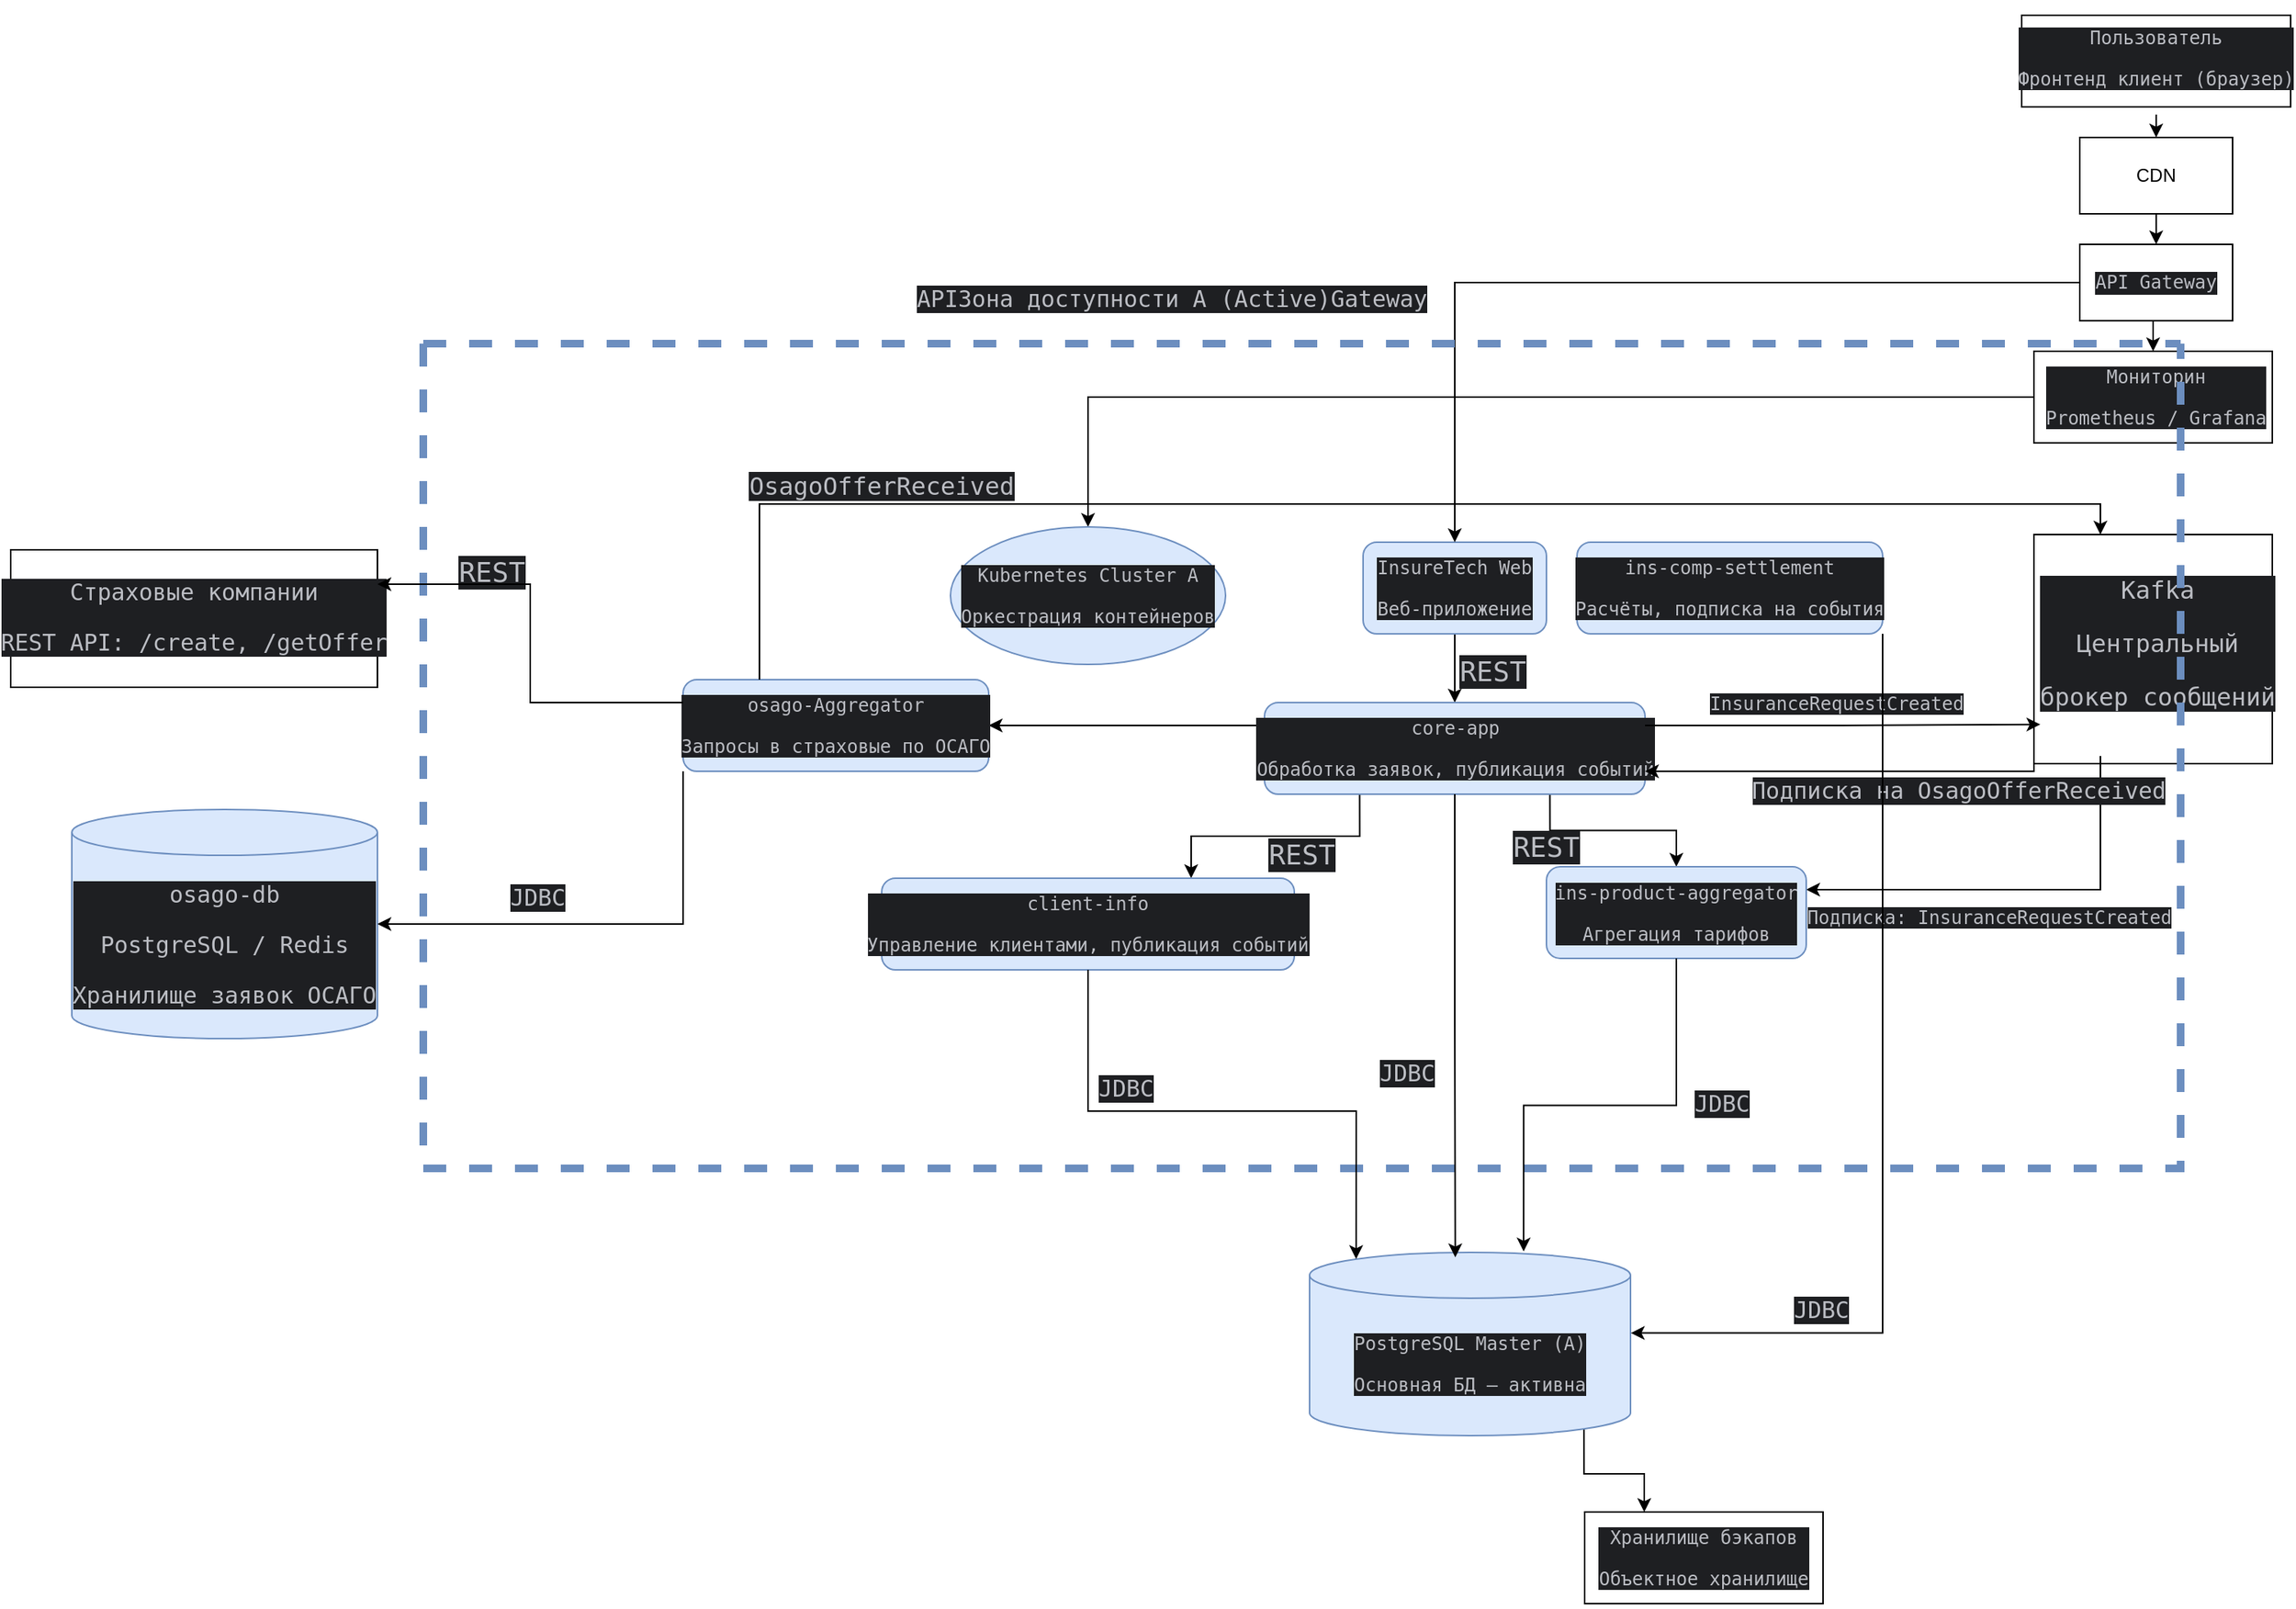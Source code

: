 <mxfile version="26.2.14">
  <diagram name="Страница — 1" id="bx8_xxog-MDYi9NOV8Kx">
    <mxGraphModel dx="4349" dy="1437" grid="1" gridSize="10" guides="1" tooltips="1" connect="1" arrows="1" fold="1" page="1" pageScale="1" pageWidth="827" pageHeight="1169" background="#FFFFFF" math="0" shadow="0">
      <root>
        <mxCell id="0" />
        <mxCell id="1" parent="0" />
        <mxCell id="gwfQxdDXelonZH8tzvoO-82" style="edgeStyle=orthogonalEdgeStyle;rounded=0;orthogonalLoop=1;jettySize=auto;html=1;exitX=0.5;exitY=1;exitDx=0;exitDy=0;entryX=0.5;entryY=0;entryDx=0;entryDy=0;" parent="1" source="gwfQxdDXelonZH8tzvoO-2" target="gwfQxdDXelonZH8tzvoO-6" edge="1">
          <mxGeometry relative="1" as="geometry" />
        </mxCell>
        <mxCell id="gwfQxdDXelonZH8tzvoO-2" value="" style="rounded=0;whiteSpace=wrap;html=1;" parent="1" vertex="1">
          <mxGeometry x="364" y="180" width="100" height="50" as="geometry" />
        </mxCell>
        <mxCell id="gwfQxdDXelonZH8tzvoO-1" value="" style="rounded=0;whiteSpace=wrap;html=1;" parent="1" vertex="1">
          <mxGeometry x="326" y="100" width="176" height="60" as="geometry" />
        </mxCell>
        <mxCell id="gwfQxdDXelonZH8tzvoO-83" style="edgeStyle=orthogonalEdgeStyle;rounded=0;orthogonalLoop=1;jettySize=auto;html=1;exitX=0.5;exitY=1;exitDx=0;exitDy=0;entryX=0.5;entryY=0;entryDx=0;entryDy=0;" parent="1" source="gwfQxdDXelonZH8tzvoO-4" target="gwfQxdDXelonZH8tzvoO-2" edge="1">
          <mxGeometry relative="1" as="geometry" />
        </mxCell>
        <mxCell id="gwfQxdDXelonZH8tzvoO-4" value="&lt;div style=&quot;background-color: rgb(30, 31, 34); color: rgb(188, 190, 196);&quot;&gt;&lt;pre style=&quot;font-family:&#39;JetBrains Mono&#39;,monospace;font-size:9,8pt;&quot;&gt;Пользователь&lt;/pre&gt;&lt;pre style=&quot;font-family:&#39;JetBrains Mono&#39;,monospace;font-size:9,8pt;&quot;&gt;&lt;div style=&quot;background-color:#1e1f22;color:#bcbec4&quot;&gt;&lt;pre style=&quot;font-family:&#39;JetBrains Mono&#39;,monospace;font-size:9,8pt;&quot;&gt;Фронтенд клиент (браузер)&lt;/pre&gt;&lt;/div&gt;&lt;/pre&gt;&lt;/div&gt;" style="text;html=1;align=center;verticalAlign=middle;whiteSpace=wrap;rounded=0;" parent="1" vertex="1">
          <mxGeometry x="364" y="90" width="100" height="75" as="geometry" />
        </mxCell>
        <mxCell id="gwfQxdDXelonZH8tzvoO-5" value="&lt;span style=&quot;background-color: light-dark(#ffffff, var(--ge-dark-color, #121212));&quot;&gt;CDN&lt;/span&gt;" style="text;html=1;align=center;verticalAlign=middle;whiteSpace=wrap;rounded=0;" parent="1" vertex="1">
          <mxGeometry x="384" y="190" width="60" height="30" as="geometry" />
        </mxCell>
        <mxCell id="gwfQxdDXelonZH8tzvoO-81" style="edgeStyle=orthogonalEdgeStyle;rounded=0;orthogonalLoop=1;jettySize=auto;html=1;exitX=0.5;exitY=1;exitDx=0;exitDy=0;entryX=0.5;entryY=0;entryDx=0;entryDy=0;" parent="1" source="gwfQxdDXelonZH8tzvoO-6" target="gwfQxdDXelonZH8tzvoO-13" edge="1">
          <mxGeometry relative="1" as="geometry" />
        </mxCell>
        <mxCell id="gwfQxdDXelonZH8tzvoO-6" value="" style="rounded=0;whiteSpace=wrap;html=1;" parent="1" vertex="1">
          <mxGeometry x="364" y="250" width="100" height="50" as="geometry" />
        </mxCell>
        <mxCell id="gwfQxdDXelonZH8tzvoO-7" value="&lt;div style=&quot;background-color:#1e1f22;color:#bcbec4&quot;&gt;&lt;pre style=&quot;font-family:&#39;JetBrains Mono&#39;,monospace;font-size:9,8pt;&quot;&gt;API Gateway&lt;/pre&gt;&lt;/div&gt;" style="text;html=1;align=center;verticalAlign=middle;whiteSpace=wrap;rounded=0;" parent="1" vertex="1">
          <mxGeometry x="384" y="260" width="60" height="30" as="geometry" />
        </mxCell>
        <mxCell id="gwfQxdDXelonZH8tzvoO-11" value="&lt;div style=&quot;background-color: rgb(30, 31, 34); color: rgb(188, 190, 196);&quot;&gt;&lt;pre style=&quot;font-family:&#39;JetBrains Mono&#39;,monospace;font-size:9,8pt;&quot;&gt;&lt;font style=&quot;font-size: 15px;&quot;&gt;APIЗона доступности A (Active)Gateway&lt;/font&gt;&lt;br&gt;&lt;/pre&gt;&lt;/div&gt;" style="text;html=1;align=center;verticalAlign=middle;whiteSpace=wrap;rounded=0;" parent="1" vertex="1">
          <mxGeometry x="-260" y="270" width="60" height="30" as="geometry" />
        </mxCell>
        <mxCell id="gwfQxdDXelonZH8tzvoO-29" style="edgeStyle=orthogonalEdgeStyle;rounded=0;orthogonalLoop=1;jettySize=auto;html=1;entryX=0.5;entryY=0;entryDx=0;entryDy=0;" parent="1" source="gwfQxdDXelonZH8tzvoO-13" target="gwfQxdDXelonZH8tzvoO-19" edge="1">
          <mxGeometry relative="1" as="geometry" />
        </mxCell>
        <mxCell id="gwfQxdDXelonZH8tzvoO-13" value="" style="rounded=0;whiteSpace=wrap;html=1;" parent="1" vertex="1">
          <mxGeometry x="334" y="320" width="156" height="60" as="geometry" />
        </mxCell>
        <mxCell id="gwfQxdDXelonZH8tzvoO-14" value="&lt;div style=&quot;background-color: rgb(30, 31, 34); color: rgb(188, 190, 196);&quot;&gt;&lt;pre style=&quot;font-family:&#39;JetBrains Mono&#39;,monospace;font-size:9,8pt;&quot;&gt;&lt;div style=&quot;background-color: rgb(30, 31, 34); color: rgb(188, 190, 196);&quot;&gt;&lt;pre style=&quot;font-family:&#39;JetBrains Mono&#39;,monospace;font-size:9,8pt;&quot;&gt;Мониторин&lt;/pre&gt;&lt;pre style=&quot;font-family:&#39;JetBrains Mono&#39;,monospace;font-size:9,8pt;&quot;&gt;Prometheus / Grafana&lt;/pre&gt;&lt;/div&gt;&lt;/pre&gt;&lt;/div&gt;" style="text;html=1;align=center;verticalAlign=middle;whiteSpace=wrap;rounded=0;" parent="1" vertex="1">
          <mxGeometry x="384" y="335" width="60" height="30" as="geometry" />
        </mxCell>
        <mxCell id="gwfQxdDXelonZH8tzvoO-42" style="edgeStyle=orthogonalEdgeStyle;rounded=0;orthogonalLoop=1;jettySize=auto;html=1;exitX=0.5;exitY=1;exitDx=0;exitDy=0;entryX=0.5;entryY=0;entryDx=0;entryDy=0;" parent="1" source="gwfQxdDXelonZH8tzvoO-23" target="gwfQxdDXelonZH8tzvoO-37" edge="1">
          <mxGeometry relative="1" as="geometry" />
        </mxCell>
        <mxCell id="gwfQxdDXelonZH8tzvoO-23" value="&lt;div style=&quot;background-color:#1e1f22;color:#bcbec4&quot;&gt;&lt;pre style=&quot;font-family:&#39;JetBrains Mono&#39;,monospace;font-size:9,8pt;&quot;&gt;InsureTech Web&lt;/pre&gt;&lt;pre style=&quot;font-family:&#39;JetBrains Mono&#39;,monospace;font-size:9,8pt;&quot;&gt;&lt;div&gt;&lt;pre style=&quot;font-family:&#39;JetBrains Mono&#39;,monospace;font-size:9,8pt;&quot;&gt;Веб-приложение&lt;/pre&gt;&lt;/div&gt;&lt;/pre&gt;&lt;/div&gt;" style="rounded=1;whiteSpace=wrap;html=1;fillColor=#dae8fc;strokeColor=#6c8ebf;" parent="1" vertex="1">
          <mxGeometry x="-105" y="445" width="120" height="60" as="geometry" />
        </mxCell>
        <mxCell id="gwfQxdDXelonZH8tzvoO-28" style="edgeStyle=orthogonalEdgeStyle;rounded=0;orthogonalLoop=1;jettySize=auto;html=1;entryX=0.5;entryY=0;entryDx=0;entryDy=0;" parent="1" source="gwfQxdDXelonZH8tzvoO-6" target="gwfQxdDXelonZH8tzvoO-23" edge="1">
          <mxGeometry relative="1" as="geometry" />
        </mxCell>
        <mxCell id="gwfQxdDXelonZH8tzvoO-53" style="edgeStyle=orthogonalEdgeStyle;rounded=0;orthogonalLoop=1;jettySize=auto;html=1;exitX=0.25;exitY=1;exitDx=0;exitDy=0;entryX=0.75;entryY=0;entryDx=0;entryDy=0;" parent="1" source="gwfQxdDXelonZH8tzvoO-37" target="gwfQxdDXelonZH8tzvoO-49" edge="1">
          <mxGeometry relative="1" as="geometry" />
        </mxCell>
        <mxCell id="gwfQxdDXelonZH8tzvoO-54" style="edgeStyle=orthogonalEdgeStyle;rounded=0;orthogonalLoop=1;jettySize=auto;html=1;exitX=0.75;exitY=1;exitDx=0;exitDy=0;entryX=0.5;entryY=0;entryDx=0;entryDy=0;" parent="1" source="gwfQxdDXelonZH8tzvoO-37" target="gwfQxdDXelonZH8tzvoO-50" edge="1">
          <mxGeometry relative="1" as="geometry" />
        </mxCell>
        <mxCell id="gwfQxdDXelonZH8tzvoO-129" style="edgeStyle=orthogonalEdgeStyle;rounded=0;orthogonalLoop=1;jettySize=auto;html=1;exitX=0;exitY=0.25;exitDx=0;exitDy=0;entryX=1;entryY=0.5;entryDx=0;entryDy=0;" parent="1" source="gwfQxdDXelonZH8tzvoO-37" target="gwfQxdDXelonZH8tzvoO-115" edge="1">
          <mxGeometry relative="1" as="geometry" />
        </mxCell>
        <mxCell id="gwfQxdDXelonZH8tzvoO-37" value="&lt;div style=&quot;background-color: rgb(30, 31, 34); color: rgb(188, 190, 196);&quot;&gt;&lt;pre style=&quot;font-family:&#39;JetBrains Mono&#39;,monospace;font-size:9,8pt;&quot;&gt;&lt;div style=&quot;background-color: rgb(30, 31, 34); color: rgb(188, 190, 196);&quot;&gt;&lt;pre style=&quot;font-family:&#39;JetBrains Mono&#39;,monospace;font-size:9,8pt;&quot;&gt;core-app&lt;/pre&gt;&lt;pre style=&quot;font-family:&#39;JetBrains Mono&#39;,monospace;font-size:9,8pt;&quot;&gt;&lt;div style=&quot;background-color:#1e1f22;color:#bcbec4&quot;&gt;&lt;pre style=&quot;font-family:&#39;JetBrains Mono&#39;,monospace;font-size:9,8pt;&quot;&gt;Обработка заявок, публикация событий&lt;/pre&gt;&lt;/div&gt;&lt;/pre&gt;&lt;/div&gt;&lt;/pre&gt;&lt;/div&gt;" style="rounded=1;whiteSpace=wrap;html=1;fillColor=#dae8fc;strokeColor=#6c8ebf;" parent="1" vertex="1">
          <mxGeometry x="-169.5" y="550" width="249" height="60" as="geometry" />
        </mxCell>
        <mxCell id="gwfQxdDXelonZH8tzvoO-40" value="&lt;div style=&quot;background-color: rgb(30, 31, 34); color: rgb(188, 190, 196);&quot;&gt;&lt;pre style=&quot;font-family:&#39;JetBrains Mono&#39;,monospace;font-size:9,8pt;&quot;&gt;&lt;div style=&quot;background-color:#1e1f22;color:#bcbec4&quot;&gt;&lt;pre style=&quot;font-family:&#39;JetBrains Mono&#39;,monospace;font-size:9,8pt;&quot;&gt;ins-comp-settlement&lt;/pre&gt;&lt;pre style=&quot;font-family:&#39;JetBrains Mono&#39;,monospace;font-size:9,8pt;&quot;&gt;&lt;div&gt;&lt;pre style=&quot;font-family:&#39;JetBrains Mono&#39;,monospace;font-size:9,8pt;&quot;&gt;Расчёты, подписка на события&lt;/pre&gt;&lt;/div&gt;&lt;/pre&gt;&lt;/div&gt;&lt;/pre&gt;&lt;/div&gt;" style="rounded=1;whiteSpace=wrap;html=1;fillColor=#dae8fc;strokeColor=#6c8ebf;" parent="1" vertex="1">
          <mxGeometry x="35" y="445" width="200" height="60" as="geometry" />
        </mxCell>
        <mxCell id="gwfQxdDXelonZH8tzvoO-133" style="edgeStyle=orthogonalEdgeStyle;rounded=0;orthogonalLoop=1;jettySize=auto;html=1;exitX=0;exitY=1;exitDx=0;exitDy=0;entryX=1;entryY=0.75;entryDx=0;entryDy=0;" parent="1" source="gwfQxdDXelonZH8tzvoO-45" target="gwfQxdDXelonZH8tzvoO-37" edge="1">
          <mxGeometry relative="1" as="geometry">
            <Array as="points">
              <mxPoint x="334" y="595" />
            </Array>
          </mxGeometry>
        </mxCell>
        <mxCell id="gwfQxdDXelonZH8tzvoO-45" value="" style="rounded=0;whiteSpace=wrap;html=1;" parent="1" vertex="1">
          <mxGeometry x="334" y="440" width="156" height="150" as="geometry" />
        </mxCell>
        <mxCell id="gwfQxdDXelonZH8tzvoO-70" style="edgeStyle=orthogonalEdgeStyle;rounded=0;orthogonalLoop=1;jettySize=auto;html=1;exitX=0.25;exitY=1;exitDx=0;exitDy=0;entryX=1;entryY=0.25;entryDx=0;entryDy=0;" parent="1" source="gwfQxdDXelonZH8tzvoO-46" target="gwfQxdDXelonZH8tzvoO-50" edge="1">
          <mxGeometry relative="1" as="geometry" />
        </mxCell>
        <mxCell id="gwfQxdDXelonZH8tzvoO-46" value="&lt;div style=&quot;background-color: rgb(30, 31, 34); color: rgb(188, 190, 196);&quot;&gt;&lt;pre style=&quot;font-family:&#39;JetBrains Mono&#39;,monospace;font-size:9,8pt;&quot;&gt;&lt;div style=&quot;background-color: rgb(30, 31, 34); color: rgb(188, 190, 196);&quot;&gt;&lt;pre style=&quot;font-family:&#39;JetBrains Mono&#39;,monospace;font-size:9,8pt;&quot;&gt;&lt;div style=&quot;background-color: rgb(30, 31, 34); color: rgb(188, 190, 196);&quot;&gt;&lt;pre style=&quot;font-family:&#39;JetBrains Mono&#39;,monospace;font-size:9,8pt;&quot;&gt;&lt;font style=&quot;font-size: 16px;&quot;&gt;Kafka&lt;/font&gt;&lt;/pre&gt;&lt;pre style=&quot;font-family:&#39;JetBrains Mono&#39;,monospace;font-size:9,8pt;&quot;&gt;&lt;font style=&quot;font-size: 16px;&quot;&gt;&lt;div style=&quot;background-color: rgb(30, 31, 34); color: rgb(188, 190, 196);&quot;&gt;&lt;pre style=&quot;font-family: &amp;quot;JetBrains Mono&amp;quot;, monospace;&quot;&gt;Центральный&lt;/pre&gt;&lt;pre style=&quot;font-family: &amp;quot;JetBrains Mono&amp;quot;, monospace;&quot;&gt;брокер сообщений&lt;/pre&gt;&lt;/div&gt;&lt;/font&gt;&lt;/pre&gt;&lt;/div&gt;&lt;/pre&gt;&lt;/div&gt;&lt;/pre&gt;&lt;/div&gt;" style="text;html=1;align=center;verticalAlign=middle;whiteSpace=wrap;rounded=0;" parent="1" vertex="1">
          <mxGeometry x="340" y="440" width="150" height="145" as="geometry" />
        </mxCell>
        <mxCell id="gwfQxdDXelonZH8tzvoO-50" value="&lt;div style=&quot;background-color: rgb(30, 31, 34); color: rgb(188, 190, 196);&quot;&gt;&lt;pre style=&quot;font-family:&#39;JetBrains Mono&#39;,monospace;font-size:9,8pt;&quot;&gt;&lt;div style=&quot;background-color:#1e1f22;color:#bcbec4&quot;&gt;&lt;pre style=&quot;font-family:&#39;JetBrains Mono&#39;,monospace;font-size:9,8pt;&quot;&gt;ins-product-aggregator&lt;/pre&gt;&lt;pre style=&quot;font-family:&#39;JetBrains Mono&#39;,monospace;font-size:9,8pt;&quot;&gt;&lt;div&gt;&lt;pre style=&quot;font-family:&#39;JetBrains Mono&#39;,monospace;font-size:9,8pt;&quot;&gt;Агрегация тарифов&lt;/pre&gt;&lt;/div&gt;&lt;/pre&gt;&lt;/div&gt;&lt;/pre&gt;&lt;/div&gt;" style="rounded=1;whiteSpace=wrap;html=1;fillColor=#dae8fc;strokeColor=#6c8ebf;" parent="1" vertex="1">
          <mxGeometry x="15" y="657.5" width="170" height="60" as="geometry" />
        </mxCell>
        <mxCell id="gwfQxdDXelonZH8tzvoO-62" value="&lt;div style=&quot;background-color: rgb(30, 31, 34); color: rgb(188, 190, 196);&quot;&gt;&lt;pre style=&quot;font-family:&#39;JetBrains Mono&#39;,monospace;font-size:9,8pt;&quot;&gt;&lt;font style=&quot;font-size: 18px;&quot;&gt;REST&lt;/font&gt;&lt;/pre&gt;&lt;/div&gt;" style="text;whiteSpace=wrap;html=1;align=center;" parent="1" vertex="1">
          <mxGeometry x="-45" y="500" width="50" height="50" as="geometry" />
        </mxCell>
        <mxCell id="gwfQxdDXelonZH8tzvoO-79" value="" style="swimlane;startSize=0;fillColor=#dae8fc;strokeColor=#6c8ebf;dashed=1;strokeWidth=5;" parent="1" vertex="1">
          <mxGeometry x="-720" y="315" width="1150" height="540" as="geometry" />
        </mxCell>
        <mxCell id="gwfQxdDXelonZH8tzvoO-73" value="&lt;div style=&quot;background-color:#1e1f22;color:#bcbec4&quot;&gt;&lt;pre style=&quot;font-family:&#39;JetBrains Mono&#39;,monospace;font-size:9,8pt;&quot;&gt;InsuranceRequestCreated&lt;/pre&gt;&lt;/div&gt;" style="text;whiteSpace=wrap;html=1;" parent="gwfQxdDXelonZH8tzvoO-79" vertex="1">
          <mxGeometry x="840" y="210" width="164" height="40" as="geometry" />
        </mxCell>
        <mxCell id="gwfQxdDXelonZH8tzvoO-19" value="&lt;div style=&quot;background-color:#1e1f22;color:#bcbec4&quot;&gt;&lt;pre style=&quot;font-family:&#39;JetBrains Mono&#39;,monospace;font-size:9,8pt;&quot;&gt;Kubernetes Cluster A&lt;/pre&gt;&lt;pre style=&quot;font-family:&#39;JetBrains Mono&#39;,monospace;font-size:9,8pt;&quot;&gt;&lt;div&gt;&lt;pre style=&quot;font-family:&#39;JetBrains Mono&#39;,monospace;font-size:9,8pt;&quot;&gt;Оркестрация контейнеров&lt;/pre&gt;&lt;/div&gt;&lt;/pre&gt;&lt;/div&gt;" style="ellipse;whiteSpace=wrap;html=1;fillColor=#dae8fc;strokeColor=#6c8ebf;" parent="gwfQxdDXelonZH8tzvoO-79" vertex="1">
          <mxGeometry x="345" y="120" width="180" height="90" as="geometry" />
        </mxCell>
        <mxCell id="gwfQxdDXelonZH8tzvoO-49" value="&lt;div style=&quot;background-color: rgb(30, 31, 34); color: rgb(188, 190, 196);&quot;&gt;&lt;pre style=&quot;font-family:&#39;JetBrains Mono&#39;,monospace;font-size:9,8pt;&quot;&gt;client-info&lt;/pre&gt;&lt;pre style=&quot;font-family:&#39;JetBrains Mono&#39;,monospace;font-size:9,8pt;&quot;&gt;&lt;div style=&quot;background-color:#1e1f22;color:#bcbec4&quot;&gt;&lt;pre style=&quot;font-family:&#39;JetBrains Mono&#39;,monospace;font-size:9,8pt;&quot;&gt;Управление клиентами, публикация событий&lt;/pre&gt;&lt;/div&gt;&lt;/pre&gt;&lt;/div&gt;" style="rounded=1;whiteSpace=wrap;html=1;fillColor=#dae8fc;strokeColor=#6c8ebf;" parent="gwfQxdDXelonZH8tzvoO-79" vertex="1">
          <mxGeometry x="300" y="350" width="270" height="60" as="geometry" />
        </mxCell>
        <mxCell id="gwfQxdDXelonZH8tzvoO-57" value="&lt;div style=&quot;background-color: rgb(30, 31, 34); color: rgb(188, 190, 196);&quot;&gt;&lt;pre style=&quot;font-family:&#39;JetBrains Mono&#39;,monospace;font-size:9,8pt;&quot;&gt;&lt;font style=&quot;font-size: 18px;&quot;&gt;REST&lt;/font&gt;&lt;/pre&gt;&lt;/div&gt;" style="text;whiteSpace=wrap;html=1;align=center;" parent="gwfQxdDXelonZH8tzvoO-79" vertex="1">
          <mxGeometry x="710" y="300" width="50" height="50" as="geometry" />
        </mxCell>
        <mxCell id="gwfQxdDXelonZH8tzvoO-58" value="&lt;div style=&quot;background-color: rgb(30, 31, 34); color: rgb(188, 190, 196);&quot;&gt;&lt;pre style=&quot;font-family:&#39;JetBrains Mono&#39;,monospace;font-size:9,8pt;&quot;&gt;&lt;font style=&quot;font-size: 18px;&quot;&gt;REST&lt;/font&gt;&lt;/pre&gt;&lt;/div&gt;" style="text;whiteSpace=wrap;html=1;align=center;" parent="gwfQxdDXelonZH8tzvoO-79" vertex="1">
          <mxGeometry x="550" y="305" width="50" height="50" as="geometry" />
        </mxCell>
        <mxCell id="gwfQxdDXelonZH8tzvoO-103" value="&lt;div style=&quot;background-color: rgb(30, 31, 34); color: rgb(188, 190, 196);&quot;&gt;&lt;pre style=&quot;font-family:&#39;JetBrains Mono&#39;,monospace;font-size:9,8pt;&quot;&gt;&lt;font style=&quot;font-size: 15px;&quot;&gt;JDBC&lt;/font&gt;&lt;/pre&gt;&lt;/div&gt;" style="text;whiteSpace=wrap;html=1;align=center;" parent="gwfQxdDXelonZH8tzvoO-79" vertex="1">
          <mxGeometry x="435" y="460" width="50" height="40" as="geometry" />
        </mxCell>
        <mxCell id="gwfQxdDXelonZH8tzvoO-105" value="&lt;div style=&quot;background-color: rgb(30, 31, 34); color: rgb(188, 190, 196);&quot;&gt;&lt;pre style=&quot;font-family:&#39;JetBrains Mono&#39;,monospace;font-size:9,8pt;&quot;&gt;&lt;font style=&quot;font-size: 15px;&quot;&gt;JDBC&lt;/font&gt;&lt;/pre&gt;&lt;/div&gt;" style="text;whiteSpace=wrap;html=1;align=center;" parent="gwfQxdDXelonZH8tzvoO-79" vertex="1">
          <mxGeometry x="619" y="450" width="50" height="40" as="geometry" />
        </mxCell>
        <mxCell id="gwfQxdDXelonZH8tzvoO-106" value="&lt;div style=&quot;background-color: rgb(30, 31, 34); color: rgb(188, 190, 196);&quot;&gt;&lt;pre style=&quot;font-family:&#39;JetBrains Mono&#39;,monospace;font-size:9,8pt;&quot;&gt;&lt;font style=&quot;font-size: 15px;&quot;&gt;JDBC&lt;/font&gt;&lt;/pre&gt;&lt;/div&gt;" style="text;whiteSpace=wrap;html=1;align=center;" parent="gwfQxdDXelonZH8tzvoO-79" vertex="1">
          <mxGeometry x="825" y="470" width="50" height="40" as="geometry" />
        </mxCell>
        <mxCell id="gwfQxdDXelonZH8tzvoO-63" value="&lt;div style=&quot;background-color:#1e1f22;color:#bcbec4&quot;&gt;&lt;pre style=&quot;font-family:&#39;JetBrains Mono&#39;,monospace;font-size:9,8pt;&quot;&gt;Подписка: InsuranceRequestCreated&lt;/pre&gt;&lt;/div&gt;" style="text;whiteSpace=wrap;html=1;align=center;" parent="gwfQxdDXelonZH8tzvoO-79" vertex="1">
          <mxGeometry x="900" y="350" width="250" height="40" as="geometry" />
        </mxCell>
        <mxCell id="gwfQxdDXelonZH8tzvoO-115" value="&lt;div style=&quot;background-color: rgb(30, 31, 34); color: rgb(188, 190, 196);&quot;&gt;&lt;pre style=&quot;font-family:&#39;JetBrains Mono&#39;,monospace;font-size:9,8pt;&quot;&gt;&lt;div style=&quot;background-color:#1e1f22;color:#bcbec4&quot;&gt;&lt;pre style=&quot;font-family:&#39;JetBrains Mono&#39;,monospace;font-size:9,8pt;&quot;&gt;osago-Aggregator&lt;/pre&gt;&lt;/div&gt;&lt;/pre&gt;&lt;pre style=&quot;font-family:&#39;JetBrains Mono&#39;,monospace;font-size:9,8pt;&quot;&gt;&lt;div style=&quot;background-color:#1e1f22;color:#bcbec4&quot;&gt;&lt;pre style=&quot;font-family:&#39;JetBrains Mono&#39;,monospace;font-size:9,8pt;&quot;&gt;Запросы в страховые по ОСАГО&lt;/pre&gt;&lt;/div&gt;&lt;/pre&gt;&lt;/div&gt;" style="rounded=1;whiteSpace=wrap;html=1;fillColor=#dae8fc;strokeColor=#6c8ebf;" parent="gwfQxdDXelonZH8tzvoO-79" vertex="1">
          <mxGeometry x="170" y="220" width="200" height="60" as="geometry" />
        </mxCell>
        <mxCell id="gwfQxdDXelonZH8tzvoO-130" value="&lt;div style=&quot;background-color: rgb(30, 31, 34); color: rgb(188, 190, 196);&quot;&gt;&lt;pre style=&quot;font-family:&#39;JetBrains Mono&#39;,monospace;font-size:9,8pt;&quot;&gt;&lt;font style=&quot;font-size: 16px;&quot;&gt;OsagoOfferReceived&lt;/font&gt;&lt;/pre&gt;&lt;/div&gt;" style="text;whiteSpace=wrap;html=1;align=center;" parent="gwfQxdDXelonZH8tzvoO-79" vertex="1">
          <mxGeometry x="220" y="65" width="160" height="40" as="geometry" />
        </mxCell>
        <mxCell id="gwfQxdDXelonZH8tzvoO-134" value="&lt;div style=&quot;background-color: rgb(30, 31, 34); color: rgb(188, 190, 196);&quot;&gt;&lt;pre style=&quot;font-family:&#39;JetBrains Mono&#39;,monospace;font-size:9,8pt;&quot;&gt;&lt;font style=&quot;font-size: 15px;&quot;&gt;Подписка на OsagoOfferReceived&lt;/font&gt;&lt;/pre&gt;&lt;/div&gt;" style="text;whiteSpace=wrap;html=1;align=center;" parent="gwfQxdDXelonZH8tzvoO-79" vertex="1">
          <mxGeometry x="890" y="265" width="230" height="40" as="geometry" />
        </mxCell>
        <mxCell id="gwfQxdDXelonZH8tzvoO-139" value="&lt;div style=&quot;background-color: rgb(30, 31, 34); color: rgb(188, 190, 196);&quot;&gt;&lt;pre style=&quot;font-family:&#39;JetBrains Mono&#39;,monospace;font-size:9,8pt;&quot;&gt;&lt;font style=&quot;font-size: 15px;&quot;&gt;JDBC&lt;/font&gt;&lt;/pre&gt;&lt;/div&gt;" style="text;whiteSpace=wrap;html=1;align=center;" parent="gwfQxdDXelonZH8tzvoO-79" vertex="1">
          <mxGeometry x="50" y="335" width="50" height="40" as="geometry" />
        </mxCell>
        <mxCell id="gwfQxdDXelonZH8tzvoO-140" value="&lt;div style=&quot;background-color: rgb(30, 31, 34); color: rgb(188, 190, 196);&quot;&gt;&lt;pre style=&quot;font-family:&#39;JetBrains Mono&#39;,monospace;font-size:9,8pt;&quot;&gt;&lt;font style=&quot;font-size: 18px;&quot;&gt;REST&lt;/font&gt;&lt;/pre&gt;&lt;/div&gt;" style="text;whiteSpace=wrap;html=1;align=center;" parent="gwfQxdDXelonZH8tzvoO-79" vertex="1">
          <mxGeometry x="20" y="120" width="50" height="50" as="geometry" />
        </mxCell>
        <mxCell id="gwfQxdDXelonZH8tzvoO-102" style="edgeStyle=orthogonalEdgeStyle;rounded=0;orthogonalLoop=1;jettySize=auto;html=1;exitX=0.855;exitY=1;exitDx=0;exitDy=-4.35;exitPerimeter=0;entryX=0.25;entryY=0;entryDx=0;entryDy=0;" parent="1" source="gwfQxdDXelonZH8tzvoO-84" target="gwfQxdDXelonZH8tzvoO-101" edge="1">
          <mxGeometry relative="1" as="geometry" />
        </mxCell>
        <mxCell id="gwfQxdDXelonZH8tzvoO-84" value="&lt;div style=&quot;background-color: rgb(30, 31, 34); color: rgb(188, 190, 196);&quot;&gt;&lt;pre style=&quot;font-family:&#39;JetBrains Mono&#39;,monospace;font-size:9,8pt;&quot;&gt;PostgreSQL Master (A)&lt;/pre&gt;&lt;pre style=&quot;font-family:&#39;JetBrains Mono&#39;,monospace;font-size:9,8pt;&quot;&gt;&lt;div style=&quot;background-color:#1e1f22;color:#bcbec4&quot;&gt;&lt;pre style=&quot;font-family:&#39;JetBrains Mono&#39;,monospace;font-size:9,8pt;&quot;&gt;Основная БД — активна&lt;/pre&gt;&lt;/div&gt;&lt;/pre&gt;&lt;/div&gt;" style="shape=cylinder3;whiteSpace=wrap;html=1;boundedLbl=1;backgroundOutline=1;size=15;fillColor=#dae8fc;strokeColor=#6c8ebf;" parent="1" vertex="1">
          <mxGeometry x="-140" y="910" width="210" height="120" as="geometry" />
        </mxCell>
        <mxCell id="gwfQxdDXelonZH8tzvoO-88" style="edgeStyle=orthogonalEdgeStyle;rounded=0;orthogonalLoop=1;jettySize=auto;html=1;exitX=0.5;exitY=1;exitDx=0;exitDy=0;entryX=0.145;entryY=0;entryDx=0;entryDy=4.35;entryPerimeter=0;" parent="1" source="gwfQxdDXelonZH8tzvoO-49" target="gwfQxdDXelonZH8tzvoO-84" edge="1">
          <mxGeometry relative="1" as="geometry" />
        </mxCell>
        <mxCell id="gwfQxdDXelonZH8tzvoO-89" style="edgeStyle=orthogonalEdgeStyle;rounded=0;orthogonalLoop=1;jettySize=auto;html=1;exitX=0.5;exitY=1;exitDx=0;exitDy=0;entryX=0.667;entryY=-0.005;entryDx=0;entryDy=0;entryPerimeter=0;" parent="1" source="gwfQxdDXelonZH8tzvoO-50" target="gwfQxdDXelonZH8tzvoO-84" edge="1">
          <mxGeometry relative="1" as="geometry" />
        </mxCell>
        <mxCell id="gwfQxdDXelonZH8tzvoO-91" style="edgeStyle=orthogonalEdgeStyle;rounded=0;orthogonalLoop=1;jettySize=auto;html=1;exitX=1;exitY=1;exitDx=0;exitDy=0;entryX=1.001;entryY=0.44;entryDx=0;entryDy=0;entryPerimeter=0;" parent="1" source="gwfQxdDXelonZH8tzvoO-40" target="gwfQxdDXelonZH8tzvoO-84" edge="1">
          <mxGeometry relative="1" as="geometry" />
        </mxCell>
        <mxCell id="gwfQxdDXelonZH8tzvoO-93" style="edgeStyle=orthogonalEdgeStyle;rounded=0;orthogonalLoop=1;jettySize=auto;html=1;exitX=0.5;exitY=1;exitDx=0;exitDy=0;entryX=0.454;entryY=0.027;entryDx=0;entryDy=0;entryPerimeter=0;" parent="1" source="gwfQxdDXelonZH8tzvoO-37" target="gwfQxdDXelonZH8tzvoO-84" edge="1">
          <mxGeometry relative="1" as="geometry" />
        </mxCell>
        <mxCell id="gwfQxdDXelonZH8tzvoO-101" value="&lt;div style=&quot;background-color:#1e1f22;color:#bcbec4&quot;&gt;&lt;pre style=&quot;font-family:&#39;JetBrains Mono&#39;,monospace;font-size:9,8pt;&quot;&gt;Хранилище бэкапов&lt;/pre&gt;&lt;pre style=&quot;font-family:&#39;JetBrains Mono&#39;,monospace;font-size:9,8pt;&quot;&gt;&lt;div&gt;&lt;pre style=&quot;font-family:&#39;JetBrains Mono&#39;,monospace;font-size:9,8pt;&quot;&gt;Объектное хранилище&lt;/pre&gt;&lt;/div&gt;&lt;/pre&gt;&lt;/div&gt;" style="rounded=0;whiteSpace=wrap;html=1;" parent="1" vertex="1">
          <mxGeometry x="40" y="1080" width="156" height="60" as="geometry" />
        </mxCell>
        <mxCell id="gwfQxdDXelonZH8tzvoO-104" value="&lt;div style=&quot;background-color: rgb(30, 31, 34); color: rgb(188, 190, 196);&quot;&gt;&lt;pre style=&quot;font-family:&#39;JetBrains Mono&#39;,monospace;font-size:9,8pt;&quot;&gt;&lt;font style=&quot;font-size: 15px;&quot;&gt;JDBC&lt;/font&gt;&lt;/pre&gt;&lt;/div&gt;" style="text;whiteSpace=wrap;html=1;align=center;" parent="1" vertex="1">
          <mxGeometry x="170" y="920" width="50" height="40" as="geometry" />
        </mxCell>
        <mxCell id="gwfQxdDXelonZH8tzvoO-132" style="edgeStyle=orthogonalEdgeStyle;rounded=0;orthogonalLoop=1;jettySize=auto;html=1;exitX=1;exitY=0.25;exitDx=0;exitDy=0;entryX=0.027;entryY=0.829;entryDx=0;entryDy=0;entryPerimeter=0;" parent="1" source="gwfQxdDXelonZH8tzvoO-37" target="gwfQxdDXelonZH8tzvoO-45" edge="1">
          <mxGeometry relative="1" as="geometry" />
        </mxCell>
        <mxCell id="gwfQxdDXelonZH8tzvoO-135" value="&lt;div style=&quot;background-color: rgb(30, 31, 34); color: rgb(188, 190, 196);&quot;&gt;&lt;pre style=&quot;font-family:&#39;JetBrains Mono&#39;,monospace;font-size:9,8pt;&quot;&gt;&lt;font style=&quot;font-size: 15px;&quot;&gt;Страховые компании&lt;/font&gt;&lt;/pre&gt;&lt;pre style=&quot;font-family:&#39;JetBrains Mono&#39;,monospace;font-size:9,8pt;&quot;&gt;&lt;font style=&quot;font-size: 15px;&quot;&gt;&lt;div style=&quot;background-color:#1e1f22;color:#bcbec4&quot;&gt;&lt;pre style=&quot;font-family:&#39;JetBrains Mono&#39;,monospace;font-size:9,8pt;&quot;&gt;REST API: /create, /getOffer&lt;/pre&gt;&lt;/div&gt;&lt;/font&gt;&lt;/pre&gt;&lt;/div&gt;" style="rounded=0;whiteSpace=wrap;html=1;" parent="1" vertex="1">
          <mxGeometry x="-990" y="450" width="240" height="90" as="geometry" />
        </mxCell>
        <mxCell id="gwfQxdDXelonZH8tzvoO-136" style="edgeStyle=orthogonalEdgeStyle;rounded=0;orthogonalLoop=1;jettySize=auto;html=1;exitX=0;exitY=0.25;exitDx=0;exitDy=0;entryX=1;entryY=0.25;entryDx=0;entryDy=0;" parent="1" source="gwfQxdDXelonZH8tzvoO-115" target="gwfQxdDXelonZH8tzvoO-135" edge="1">
          <mxGeometry relative="1" as="geometry" />
        </mxCell>
        <mxCell id="gwfQxdDXelonZH8tzvoO-137" value="&lt;div style=&quot;background-color: rgb(30, 31, 34); color: rgb(188, 190, 196);&quot;&gt;&lt;pre style=&quot;font-family:&#39;JetBrains Mono&#39;,monospace;font-size:9,8pt;&quot;&gt;&lt;font style=&quot;font-size: 15px;&quot;&gt;osago-db&lt;/font&gt;&lt;/pre&gt;&lt;pre style=&quot;font-family:&#39;JetBrains Mono&#39;,monospace;font-size:9,8pt;&quot;&gt;&lt;font style=&quot;font-size: 15px;&quot;&gt;&lt;div style=&quot;background-color:#1e1f22;color:#bcbec4&quot;&gt;&lt;pre style=&quot;font-family:&#39;JetBrains Mono&#39;,monospace;font-size:9,8pt;&quot;&gt;PostgreSQL / Redis&lt;/pre&gt;&lt;/div&gt;&lt;/font&gt;&lt;/pre&gt;&lt;pre style=&quot;font-family:&#39;JetBrains Mono&#39;,monospace;font-size:9,8pt;&quot;&gt;&lt;div&gt;&lt;pre style=&quot;font-family:&#39;JetBrains Mono&#39;,monospace;font-size:9,8pt;&quot;&gt;&lt;font style=&quot;font-size: 15px;&quot;&gt;Хранилище заявок ОСАГО&lt;/font&gt;&lt;/pre&gt;&lt;/div&gt;&lt;/pre&gt;&lt;/div&gt;" style="shape=cylinder3;whiteSpace=wrap;html=1;boundedLbl=1;backgroundOutline=1;size=15;fillColor=#dae8fc;strokeColor=#6c8ebf;" parent="1" vertex="1">
          <mxGeometry x="-950" y="620" width="200" height="150" as="geometry" />
        </mxCell>
        <mxCell id="gwfQxdDXelonZH8tzvoO-138" style="edgeStyle=orthogonalEdgeStyle;rounded=0;orthogonalLoop=1;jettySize=auto;html=1;exitX=0;exitY=1;exitDx=0;exitDy=0;entryX=1;entryY=0;entryDx=0;entryDy=75;entryPerimeter=0;" parent="1" source="gwfQxdDXelonZH8tzvoO-115" target="gwfQxdDXelonZH8tzvoO-137" edge="1">
          <mxGeometry relative="1" as="geometry" />
        </mxCell>
        <mxCell id="gwfQxdDXelonZH8tzvoO-142" style="edgeStyle=orthogonalEdgeStyle;rounded=0;orthogonalLoop=1;jettySize=auto;html=1;exitX=0.25;exitY=0;exitDx=0;exitDy=0;entryX=0.25;entryY=0;entryDx=0;entryDy=0;" parent="1" source="gwfQxdDXelonZH8tzvoO-115" target="gwfQxdDXelonZH8tzvoO-46" edge="1">
          <mxGeometry relative="1" as="geometry" />
        </mxCell>
      </root>
    </mxGraphModel>
  </diagram>
</mxfile>
